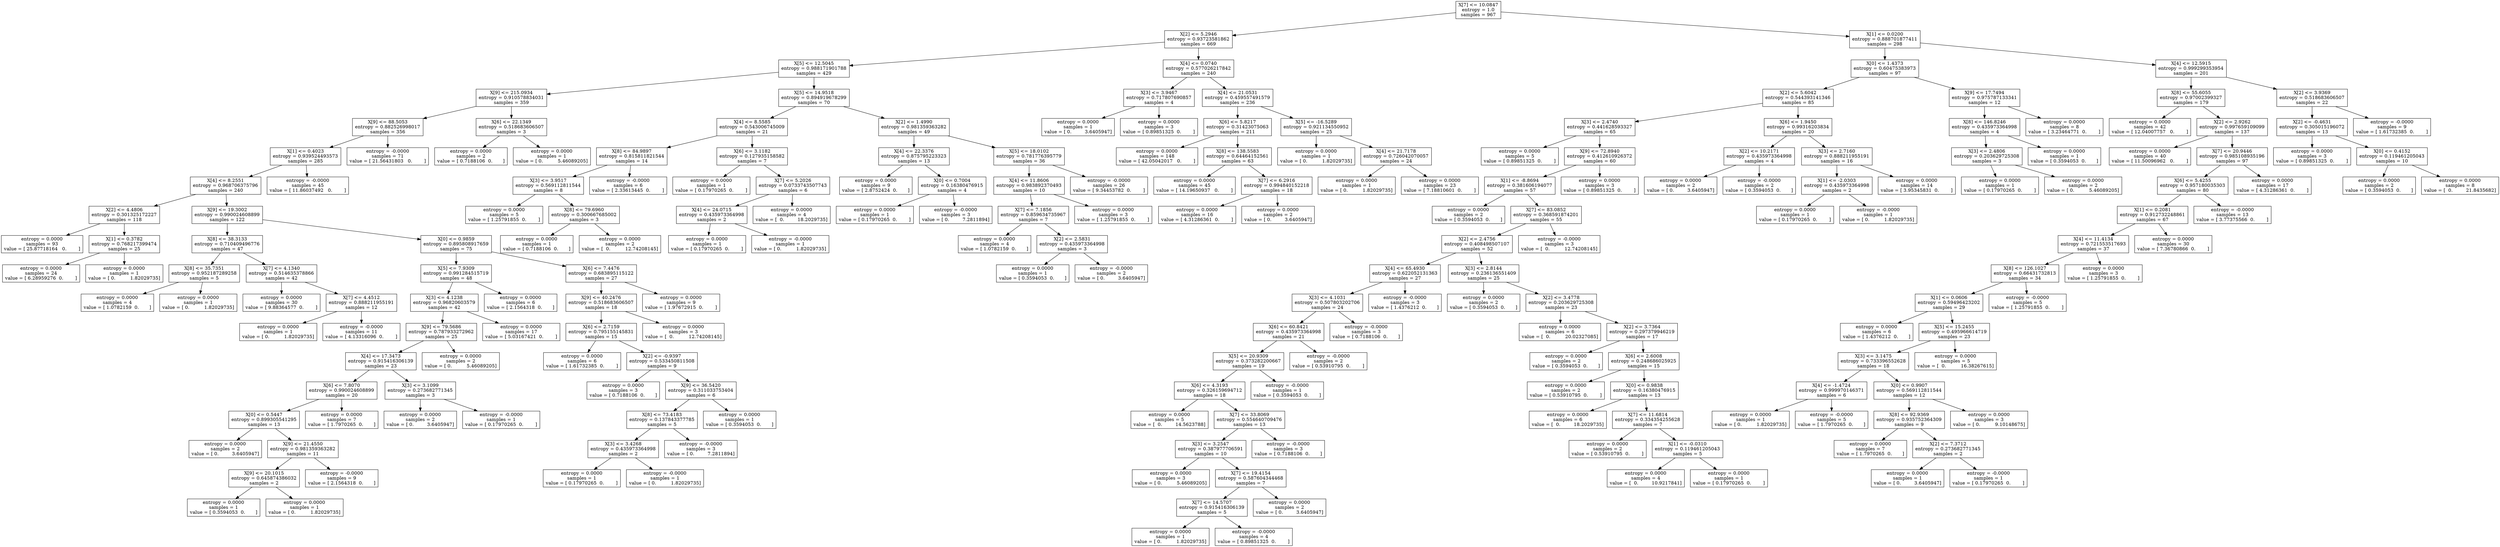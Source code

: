 digraph Tree {
0 [label="X[7] <= 10.0847\nentropy = 1.0\nsamples = 967", shape="box"] ;
1 [label="X[2] <= 5.2946\nentropy = 0.93723581862\nsamples = 669", shape="box"] ;
0 -> 1 ;
2 [label="X[5] <= 12.5045\nentropy = 0.988171901788\nsamples = 429", shape="box"] ;
1 -> 2 ;
3 [label="X[9] <= 215.0934\nentropy = 0.910578834031\nsamples = 359", shape="box"] ;
2 -> 3 ;
4 [label="X[9] <= 88.5053\nentropy = 0.882526998017\nsamples = 356", shape="box"] ;
3 -> 4 ;
5 [label="X[1] <= 0.4023\nentropy = 0.939524493573\nsamples = 285", shape="box"] ;
4 -> 5 ;
6 [label="X[4] <= 8.2551\nentropy = 0.968706375796\nsamples = 240", shape="box"] ;
5 -> 6 ;
7 [label="X[2] <= 4.4806\nentropy = 0.301325172227\nsamples = 118", shape="box"] ;
6 -> 7 ;
8 [label="entropy = 0.0000\nsamples = 93\nvalue = [ 25.87718164   0.        ]", shape="box"] ;
7 -> 8 ;
9 [label="X[1] <= 0.3782\nentropy = 0.768217399474\nsamples = 25", shape="box"] ;
7 -> 9 ;
10 [label="entropy = 0.0000\nsamples = 24\nvalue = [ 6.28959276  0.        ]", shape="box"] ;
9 -> 10 ;
11 [label="entropy = 0.0000\nsamples = 1\nvalue = [ 0.          1.82029735]", shape="box"] ;
9 -> 11 ;
12 [label="X[9] <= 19.3002\nentropy = 0.990024608899\nsamples = 122", shape="box"] ;
6 -> 12 ;
13 [label="X[8] <= 38.3133\nentropy = 0.710409496776\nsamples = 47", shape="box"] ;
12 -> 13 ;
14 [label="X[8] <= 35.7351\nentropy = 0.952187289258\nsamples = 5", shape="box"] ;
13 -> 14 ;
15 [label="entropy = 0.0000\nsamples = 4\nvalue = [ 1.0782159  0.       ]", shape="box"] ;
14 -> 15 ;
16 [label="entropy = 0.0000\nsamples = 1\nvalue = [ 0.          1.82029735]", shape="box"] ;
14 -> 16 ;
17 [label="X[7] <= 4.1340\nentropy = 0.514635378866\nsamples = 42", shape="box"] ;
13 -> 17 ;
18 [label="entropy = 0.0000\nsamples = 30\nvalue = [ 9.88364577  0.        ]", shape="box"] ;
17 -> 18 ;
19 [label="X[7] <= 4.4512\nentropy = 0.888211955191\nsamples = 12", shape="box"] ;
17 -> 19 ;
20 [label="entropy = 0.0000\nsamples = 1\nvalue = [ 0.          1.82029735]", shape="box"] ;
19 -> 20 ;
21 [label="entropy = -0.0000\nsamples = 11\nvalue = [ 4.13316096  0.        ]", shape="box"] ;
19 -> 21 ;
22 [label="X[0] <= 0.9859\nentropy = 0.895808917659\nsamples = 75", shape="box"] ;
12 -> 22 ;
23 [label="X[5] <= 7.9309\nentropy = 0.991284515719\nsamples = 48", shape="box"] ;
22 -> 23 ;
24 [label="X[3] <= 4.1238\nentropy = 0.96820603579\nsamples = 42", shape="box"] ;
23 -> 24 ;
25 [label="X[9] <= 79.5686\nentropy = 0.787933272962\nsamples = 25", shape="box"] ;
24 -> 25 ;
26 [label="X[4] <= 17.3473\nentropy = 0.915416306139\nsamples = 23", shape="box"] ;
25 -> 26 ;
27 [label="X[6] <= 7.8070\nentropy = 0.990024608899\nsamples = 20", shape="box"] ;
26 -> 27 ;
28 [label="X[0] <= 0.5447\nentropy = 0.899305541295\nsamples = 13", shape="box"] ;
27 -> 28 ;
29 [label="entropy = 0.0000\nsamples = 2\nvalue = [ 0.         3.6405947]", shape="box"] ;
28 -> 29 ;
30 [label="X[9] <= 21.4550\nentropy = 0.981359363282\nsamples = 11", shape="box"] ;
28 -> 30 ;
31 [label="X[9] <= 20.1015\nentropy = 0.645874386032\nsamples = 2", shape="box"] ;
30 -> 31 ;
32 [label="entropy = 0.0000\nsamples = 1\nvalue = [ 0.3594053  0.       ]", shape="box"] ;
31 -> 32 ;
33 [label="entropy = 0.0000\nsamples = 1\nvalue = [ 0.          1.82029735]", shape="box"] ;
31 -> 33 ;
34 [label="entropy = -0.0000\nsamples = 9\nvalue = [ 2.1564318  0.       ]", shape="box"] ;
30 -> 34 ;
35 [label="entropy = 0.0000\nsamples = 7\nvalue = [ 1.7970265  0.       ]", shape="box"] ;
27 -> 35 ;
36 [label="X[3] <= 3.1099\nentropy = 0.273682771345\nsamples = 3", shape="box"] ;
26 -> 36 ;
37 [label="entropy = 0.0000\nsamples = 2\nvalue = [ 0.         3.6405947]", shape="box"] ;
36 -> 37 ;
38 [label="entropy = -0.0000\nsamples = 1\nvalue = [ 0.17970265  0.        ]", shape="box"] ;
36 -> 38 ;
39 [label="entropy = 0.0000\nsamples = 2\nvalue = [ 0.          5.46089205]", shape="box"] ;
25 -> 39 ;
40 [label="entropy = 0.0000\nsamples = 17\nvalue = [ 5.03167421  0.        ]", shape="box"] ;
24 -> 40 ;
41 [label="entropy = 0.0000\nsamples = 6\nvalue = [ 2.1564318  0.       ]", shape="box"] ;
23 -> 41 ;
42 [label="X[6] <= 7.4476\nentropy = 0.683895115122\nsamples = 27", shape="box"] ;
22 -> 42 ;
43 [label="X[9] <= 40.2476\nentropy = 0.518683606507\nsamples = 18", shape="box"] ;
42 -> 43 ;
44 [label="X[6] <= 2.7159\nentropy = 0.795155145831\nsamples = 15", shape="box"] ;
43 -> 44 ;
45 [label="entropy = 0.0000\nsamples = 6\nvalue = [ 1.61732385  0.        ]", shape="box"] ;
44 -> 45 ;
46 [label="X[2] <= -0.9397\nentropy = 0.533450811508\nsamples = 9", shape="box"] ;
44 -> 46 ;
47 [label="entropy = 0.0000\nsamples = 3\nvalue = [ 0.7188106  0.       ]", shape="box"] ;
46 -> 47 ;
48 [label="X[9] <= 36.5420\nentropy = 0.311033753404\nsamples = 6", shape="box"] ;
46 -> 48 ;
49 [label="X[8] <= 73.4183\nentropy = 0.137843377785\nsamples = 5", shape="box"] ;
48 -> 49 ;
50 [label="X[3] <= 3.4268\nentropy = 0.435973364998\nsamples = 2", shape="box"] ;
49 -> 50 ;
51 [label="entropy = 0.0000\nsamples = 1\nvalue = [ 0.17970265  0.        ]", shape="box"] ;
50 -> 51 ;
52 [label="entropy = -0.0000\nsamples = 1\nvalue = [ 0.          1.82029735]", shape="box"] ;
50 -> 52 ;
53 [label="entropy = -0.0000\nsamples = 3\nvalue = [ 0.         7.2811894]", shape="box"] ;
49 -> 53 ;
54 [label="entropy = 0.0000\nsamples = 1\nvalue = [ 0.3594053  0.       ]", shape="box"] ;
48 -> 54 ;
55 [label="entropy = 0.0000\nsamples = 3\nvalue = [  0.          12.74208145]", shape="box"] ;
43 -> 55 ;
56 [label="entropy = 0.0000\nsamples = 9\nvalue = [ 1.97672915  0.        ]", shape="box"] ;
42 -> 56 ;
57 [label="entropy = -0.0000\nsamples = 45\nvalue = [ 11.86037492   0.        ]", shape="box"] ;
5 -> 57 ;
58 [label="entropy = -0.0000\nsamples = 71\nvalue = [ 21.56431803   0.        ]", shape="box"] ;
4 -> 58 ;
59 [label="X[6] <= 22.1349\nentropy = 0.518683606507\nsamples = 3", shape="box"] ;
3 -> 59 ;
60 [label="entropy = 0.0000\nsamples = 2\nvalue = [ 0.7188106  0.       ]", shape="box"] ;
59 -> 60 ;
61 [label="entropy = 0.0000\nsamples = 1\nvalue = [ 0.          5.46089205]", shape="box"] ;
59 -> 61 ;
62 [label="X[5] <= 14.9518\nentropy = 0.894919678299\nsamples = 70", shape="box"] ;
2 -> 62 ;
63 [label="X[4] <= 8.5585\nentropy = 0.543006745009\nsamples = 21", shape="box"] ;
62 -> 63 ;
64 [label="X[8] <= 84.9897\nentropy = 0.815811821544\nsamples = 14", shape="box"] ;
63 -> 64 ;
65 [label="X[3] <= 3.9517\nentropy = 0.569112811544\nsamples = 8", shape="box"] ;
64 -> 65 ;
66 [label="entropy = 0.0000\nsamples = 5\nvalue = [ 1.25791855  0.        ]", shape="box"] ;
65 -> 66 ;
67 [label="X[8] <= 79.6960\nentropy = 0.300667685002\nsamples = 3", shape="box"] ;
65 -> 67 ;
68 [label="entropy = 0.0000\nsamples = 1\nvalue = [ 0.7188106  0.       ]", shape="box"] ;
67 -> 68 ;
69 [label="entropy = 0.0000\nsamples = 2\nvalue = [  0.          12.74208145]", shape="box"] ;
67 -> 69 ;
70 [label="entropy = -0.0000\nsamples = 6\nvalue = [ 2.33613445  0.        ]", shape="box"] ;
64 -> 70 ;
71 [label="X[6] <= 3.1182\nentropy = 0.127935158582\nsamples = 7", shape="box"] ;
63 -> 71 ;
72 [label="entropy = 0.0000\nsamples = 1\nvalue = [ 0.17970265  0.        ]", shape="box"] ;
71 -> 72 ;
73 [label="X[7] <= 5.2026\nentropy = 0.0733743507743\nsamples = 6", shape="box"] ;
71 -> 73 ;
74 [label="X[4] <= 24.0715\nentropy = 0.435973364998\nsamples = 2", shape="box"] ;
73 -> 74 ;
75 [label="entropy = 0.0000\nsamples = 1\nvalue = [ 0.17970265  0.        ]", shape="box"] ;
74 -> 75 ;
76 [label="entropy = -0.0000\nsamples = 1\nvalue = [ 0.          1.82029735]", shape="box"] ;
74 -> 76 ;
77 [label="entropy = 0.0000\nsamples = 4\nvalue = [  0.         18.2029735]", shape="box"] ;
73 -> 77 ;
78 [label="X[2] <= 1.4990\nentropy = 0.981359363282\nsamples = 49", shape="box"] ;
62 -> 78 ;
79 [label="X[4] <= 22.3376\nentropy = 0.875795223323\nsamples = 13", shape="box"] ;
78 -> 79 ;
80 [label="entropy = 0.0000\nsamples = 9\nvalue = [ 2.8752424  0.       ]", shape="box"] ;
79 -> 80 ;
81 [label="X[0] <= 0.7004\nentropy = 0.16380476915\nsamples = 4", shape="box"] ;
79 -> 81 ;
82 [label="entropy = 0.0000\nsamples = 1\nvalue = [ 0.17970265  0.        ]", shape="box"] ;
81 -> 82 ;
83 [label="entropy = -0.0000\nsamples = 3\nvalue = [ 0.         7.2811894]", shape="box"] ;
81 -> 83 ;
84 [label="X[5] <= 18.0102\nentropy = 0.781776395779\nsamples = 36", shape="box"] ;
78 -> 84 ;
85 [label="X[4] <= 11.8606\nentropy = 0.983892370493\nsamples = 10", shape="box"] ;
84 -> 85 ;
86 [label="X[7] <= 7.1856\nentropy = 0.859634735967\nsamples = 7", shape="box"] ;
85 -> 86 ;
87 [label="entropy = 0.0000\nsamples = 4\nvalue = [ 1.0782159  0.       ]", shape="box"] ;
86 -> 87 ;
88 [label="X[2] <= 2.5831\nentropy = 0.435973364998\nsamples = 3", shape="box"] ;
86 -> 88 ;
89 [label="entropy = 0.0000\nsamples = 1\nvalue = [ 0.3594053  0.       ]", shape="box"] ;
88 -> 89 ;
90 [label="entropy = -0.0000\nsamples = 2\nvalue = [ 0.         3.6405947]", shape="box"] ;
88 -> 90 ;
91 [label="entropy = 0.0000\nsamples = 3\nvalue = [ 1.25791855  0.        ]", shape="box"] ;
85 -> 91 ;
92 [label="entropy = -0.0000\nsamples = 26\nvalue = [ 9.34453782  0.        ]", shape="box"] ;
84 -> 92 ;
93 [label="X[4] <= 0.0740\nentropy = 0.577026217842\nsamples = 240", shape="box"] ;
1 -> 93 ;
94 [label="X[3] <= 3.9467\nentropy = 0.717807690857\nsamples = 4", shape="box"] ;
93 -> 94 ;
95 [label="entropy = 0.0000\nsamples = 1\nvalue = [ 0.         3.6405947]", shape="box"] ;
94 -> 95 ;
96 [label="entropy = 0.0000\nsamples = 3\nvalue = [ 0.89851325  0.        ]", shape="box"] ;
94 -> 96 ;
97 [label="X[4] <= 21.0531\nentropy = 0.459557491579\nsamples = 236", shape="box"] ;
93 -> 97 ;
98 [label="X[6] <= 5.8217\nentropy = 0.31423075063\nsamples = 211", shape="box"] ;
97 -> 98 ;
99 [label="entropy = 0.0000\nsamples = 148\nvalue = [ 42.05042017   0.        ]", shape="box"] ;
98 -> 99 ;
100 [label="X[8] <= 138.5583\nentropy = 0.64464152561\nsamples = 63", shape="box"] ;
98 -> 100 ;
101 [label="entropy = 0.0000\nsamples = 45\nvalue = [ 14.19650937   0.        ]", shape="box"] ;
100 -> 101 ;
102 [label="X[7] <= 6.2916\nentropy = 0.994840152218\nsamples = 18", shape="box"] ;
100 -> 102 ;
103 [label="entropy = 0.0000\nsamples = 16\nvalue = [ 4.31286361  0.        ]", shape="box"] ;
102 -> 103 ;
104 [label="entropy = 0.0000\nsamples = 2\nvalue = [ 0.         3.6405947]", shape="box"] ;
102 -> 104 ;
105 [label="X[5] <= -16.5289\nentropy = 0.921134550952\nsamples = 25", shape="box"] ;
97 -> 105 ;
106 [label="entropy = 0.0000\nsamples = 1\nvalue = [ 0.          1.82029735]", shape="box"] ;
105 -> 106 ;
107 [label="X[4] <= 21.7178\nentropy = 0.726042070057\nsamples = 24", shape="box"] ;
105 -> 107 ;
108 [label="entropy = 0.0000\nsamples = 1\nvalue = [ 0.          1.82029735]", shape="box"] ;
107 -> 108 ;
109 [label="entropy = 0.0000\nsamples = 23\nvalue = [ 7.18810601  0.        ]", shape="box"] ;
107 -> 109 ;
110 [label="X[1] <= 0.0200\nentropy = 0.888701877411\nsamples = 298", shape="box"] ;
0 -> 110 ;
111 [label="X[0] <= 1.4373\nentropy = 0.60475383973\nsamples = 97", shape="box"] ;
110 -> 111 ;
112 [label="X[2] <= 5.6042\nentropy = 0.544393141346\nsamples = 85", shape="box"] ;
111 -> 112 ;
113 [label="X[3] <= 2.4740\nentropy = 0.441628593327\nsamples = 65", shape="box"] ;
112 -> 113 ;
114 [label="entropy = 0.0000\nsamples = 5\nvalue = [ 0.89851325  0.        ]", shape="box"] ;
113 -> 114 ;
115 [label="X[9] <= 72.8940\nentropy = 0.412610926372\nsamples = 60", shape="box"] ;
113 -> 115 ;
116 [label="X[1] <= -8.8694\nentropy = 0.381606194077\nsamples = 57", shape="box"] ;
115 -> 116 ;
117 [label="entropy = 0.0000\nsamples = 2\nvalue = [ 0.3594053  0.       ]", shape="box"] ;
116 -> 117 ;
118 [label="X[7] <= 83.0852\nentropy = 0.368591874201\nsamples = 55", shape="box"] ;
116 -> 118 ;
119 [label="X[2] <= 2.4756\nentropy = 0.408498507107\nsamples = 52", shape="box"] ;
118 -> 119 ;
120 [label="X[4] <= 65.4930\nentropy = 0.622052131363\nsamples = 27", shape="box"] ;
119 -> 120 ;
121 [label="X[3] <= 4.1031\nentropy = 0.507803202706\nsamples = 24", shape="box"] ;
120 -> 121 ;
122 [label="X[6] <= 60.8421\nentropy = 0.435973364998\nsamples = 21", shape="box"] ;
121 -> 122 ;
123 [label="X[5] <= 20.9309\nentropy = 0.373282200667\nsamples = 19", shape="box"] ;
122 -> 123 ;
124 [label="X[6] <= 4.3193\nentropy = 0.326159694712\nsamples = 18", shape="box"] ;
123 -> 124 ;
125 [label="entropy = 0.0000\nsamples = 5\nvalue = [  0.         14.5623788]", shape="box"] ;
124 -> 125 ;
126 [label="X[7] <= 33.8069\nentropy = 0.554640709476\nsamples = 13", shape="box"] ;
124 -> 126 ;
127 [label="X[3] <= 3.2547\nentropy = 0.387977706591\nsamples = 10", shape="box"] ;
126 -> 127 ;
128 [label="entropy = 0.0000\nsamples = 3\nvalue = [ 0.          5.46089205]", shape="box"] ;
127 -> 128 ;
129 [label="X[7] <= 19.4154\nentropy = 0.587604344468\nsamples = 7", shape="box"] ;
127 -> 129 ;
130 [label="X[7] <= 14.5707\nentropy = 0.915416306139\nsamples = 5", shape="box"] ;
129 -> 130 ;
131 [label="entropy = 0.0000\nsamples = 1\nvalue = [ 0.          1.82029735]", shape="box"] ;
130 -> 131 ;
132 [label="entropy = -0.0000\nsamples = 4\nvalue = [ 0.89851325  0.        ]", shape="box"] ;
130 -> 132 ;
133 [label="entropy = 0.0000\nsamples = 2\nvalue = [ 0.         3.6405947]", shape="box"] ;
129 -> 133 ;
134 [label="entropy = -0.0000\nsamples = 3\nvalue = [ 0.7188106  0.       ]", shape="box"] ;
126 -> 134 ;
135 [label="entropy = -0.0000\nsamples = 1\nvalue = [ 0.3594053  0.       ]", shape="box"] ;
123 -> 135 ;
136 [label="entropy = -0.0000\nsamples = 2\nvalue = [ 0.53910795  0.        ]", shape="box"] ;
122 -> 136 ;
137 [label="entropy = -0.0000\nsamples = 3\nvalue = [ 0.7188106  0.       ]", shape="box"] ;
121 -> 137 ;
138 [label="entropy = -0.0000\nsamples = 3\nvalue = [ 1.4376212  0.       ]", shape="box"] ;
120 -> 138 ;
139 [label="X[3] <= 2.8144\nentropy = 0.236136551409\nsamples = 25", shape="box"] ;
119 -> 139 ;
140 [label="entropy = 0.0000\nsamples = 2\nvalue = [ 0.3594053  0.       ]", shape="box"] ;
139 -> 140 ;
141 [label="X[2] <= 3.4778\nentropy = 0.203629725308\nsamples = 23", shape="box"] ;
139 -> 141 ;
142 [label="entropy = 0.0000\nsamples = 6\nvalue = [  0.          20.02327085]", shape="box"] ;
141 -> 142 ;
143 [label="X[2] <= 3.7364\nentropy = 0.297379946219\nsamples = 17", shape="box"] ;
141 -> 143 ;
144 [label="entropy = 0.0000\nsamples = 2\nvalue = [ 0.3594053  0.       ]", shape="box"] ;
143 -> 144 ;
145 [label="X[6] <= 2.6008\nentropy = 0.248686025925\nsamples = 15", shape="box"] ;
143 -> 145 ;
146 [label="entropy = 0.0000\nsamples = 2\nvalue = [ 0.53910795  0.        ]", shape="box"] ;
145 -> 146 ;
147 [label="X[0] <= 0.9838\nentropy = 0.16380476915\nsamples = 13", shape="box"] ;
145 -> 147 ;
148 [label="entropy = 0.0000\nsamples = 6\nvalue = [  0.         18.2029735]", shape="box"] ;
147 -> 148 ;
149 [label="X[7] <= 11.6814\nentropy = 0.334354255628\nsamples = 7", shape="box"] ;
147 -> 149 ;
150 [label="entropy = 0.0000\nsamples = 2\nvalue = [ 0.53910795  0.        ]", shape="box"] ;
149 -> 150 ;
151 [label="X[1] <= -0.0310\nentropy = 0.119461205043\nsamples = 5", shape="box"] ;
149 -> 151 ;
152 [label="entropy = 0.0000\nsamples = 4\nvalue = [  0.         10.9217841]", shape="box"] ;
151 -> 152 ;
153 [label="entropy = 0.0000\nsamples = 1\nvalue = [ 0.17970265  0.        ]", shape="box"] ;
151 -> 153 ;
154 [label="entropy = -0.0000\nsamples = 3\nvalue = [  0.          12.74208145]", shape="box"] ;
118 -> 154 ;
155 [label="entropy = 0.0000\nsamples = 3\nvalue = [ 0.89851325  0.        ]", shape="box"] ;
115 -> 155 ;
156 [label="X[6] <= 1.9450\nentropy = 0.99316203834\nsamples = 20", shape="box"] ;
112 -> 156 ;
157 [label="X[2] <= 10.2171\nentropy = 0.435973364998\nsamples = 4", shape="box"] ;
156 -> 157 ;
158 [label="entropy = 0.0000\nsamples = 2\nvalue = [ 0.         3.6405947]", shape="box"] ;
157 -> 158 ;
159 [label="entropy = -0.0000\nsamples = 2\nvalue = [ 0.3594053  0.       ]", shape="box"] ;
157 -> 159 ;
160 [label="X[3] <= 2.7160\nentropy = 0.888211955191\nsamples = 16", shape="box"] ;
156 -> 160 ;
161 [label="X[1] <= -2.0303\nentropy = 0.435973364998\nsamples = 2", shape="box"] ;
160 -> 161 ;
162 [label="entropy = 0.0000\nsamples = 1\nvalue = [ 0.17970265  0.        ]", shape="box"] ;
161 -> 162 ;
163 [label="entropy = -0.0000\nsamples = 1\nvalue = [ 0.          1.82029735]", shape="box"] ;
161 -> 163 ;
164 [label="entropy = 0.0000\nsamples = 14\nvalue = [ 3.95345831  0.        ]", shape="box"] ;
160 -> 164 ;
165 [label="X[9] <= 17.7494\nentropy = 0.975787133341\nsamples = 12", shape="box"] ;
111 -> 165 ;
166 [label="X[8] <= 146.8246\nentropy = 0.435973364998\nsamples = 4", shape="box"] ;
165 -> 166 ;
167 [label="X[3] <= 2.4806\nentropy = 0.203629725308\nsamples = 3", shape="box"] ;
166 -> 167 ;
168 [label="entropy = 0.0000\nsamples = 1\nvalue = [ 0.17970265  0.        ]", shape="box"] ;
167 -> 168 ;
169 [label="entropy = 0.0000\nsamples = 2\nvalue = [ 0.          5.46089205]", shape="box"] ;
167 -> 169 ;
170 [label="entropy = 0.0000\nsamples = 1\nvalue = [ 0.3594053  0.       ]", shape="box"] ;
166 -> 170 ;
171 [label="entropy = 0.0000\nsamples = 8\nvalue = [ 3.23464771  0.        ]", shape="box"] ;
165 -> 171 ;
172 [label="X[4] <= 12.5915\nentropy = 0.999299353954\nsamples = 201", shape="box"] ;
110 -> 172 ;
173 [label="X[8] <= 55.6055\nentropy = 0.97002399327\nsamples = 179", shape="box"] ;
172 -> 173 ;
174 [label="entropy = 0.0000\nsamples = 42\nvalue = [ 12.04007757   0.        ]", shape="box"] ;
173 -> 174 ;
175 [label="X[2] <= 2.9262\nentropy = 0.997659109099\nsamples = 137", shape="box"] ;
173 -> 175 ;
176 [label="entropy = 0.0000\nsamples = 40\nvalue = [ 11.50096962   0.        ]", shape="box"] ;
175 -> 176 ;
177 [label="X[7] <= 20.9446\nentropy = 0.985108935196\nsamples = 97", shape="box"] ;
175 -> 177 ;
178 [label="X[6] <= 5.4255\nentropy = 0.957180035303\nsamples = 80", shape="box"] ;
177 -> 178 ;
179 [label="X[1] <= 0.2081\nentropy = 0.912732248861\nsamples = 67", shape="box"] ;
178 -> 179 ;
180 [label="X[4] <= 11.4134\nentropy = 0.721553517693\nsamples = 37", shape="box"] ;
179 -> 180 ;
181 [label="X[8] <= 126.1027\nentropy = 0.66431732813\nsamples = 34", shape="box"] ;
180 -> 181 ;
182 [label="X[1] <= 0.0606\nentropy = 0.59496423202\nsamples = 29", shape="box"] ;
181 -> 182 ;
183 [label="entropy = 0.0000\nsamples = 6\nvalue = [ 1.4376212  0.       ]", shape="box"] ;
182 -> 183 ;
184 [label="X[5] <= 15.2455\nentropy = 0.495966614719\nsamples = 23", shape="box"] ;
182 -> 184 ;
185 [label="X[3] <= 3.1475\nentropy = 0.733396552628\nsamples = 18", shape="box"] ;
184 -> 185 ;
186 [label="X[4] <= -1.4724\nentropy = 0.999970146371\nsamples = 6", shape="box"] ;
185 -> 186 ;
187 [label="entropy = 0.0000\nsamples = 1\nvalue = [ 0.          1.82029735]", shape="box"] ;
186 -> 187 ;
188 [label="entropy = -0.0000\nsamples = 5\nvalue = [ 1.7970265  0.       ]", shape="box"] ;
186 -> 188 ;
189 [label="X[0] <= 0.9907\nentropy = 0.569112811544\nsamples = 12", shape="box"] ;
185 -> 189 ;
190 [label="X[8] <= 92.9369\nentropy = 0.935752364309\nsamples = 9", shape="box"] ;
189 -> 190 ;
191 [label="entropy = 0.0000\nsamples = 7\nvalue = [ 1.7970265  0.       ]", shape="box"] ;
190 -> 191 ;
192 [label="X[2] <= 7.3712\nentropy = 0.273682771345\nsamples = 2", shape="box"] ;
190 -> 192 ;
193 [label="entropy = 0.0000\nsamples = 1\nvalue = [ 0.         3.6405947]", shape="box"] ;
192 -> 193 ;
194 [label="entropy = -0.0000\nsamples = 1\nvalue = [ 0.17970265  0.        ]", shape="box"] ;
192 -> 194 ;
195 [label="entropy = 0.0000\nsamples = 3\nvalue = [ 0.          9.10148675]", shape="box"] ;
189 -> 195 ;
196 [label="entropy = 0.0000\nsamples = 5\nvalue = [  0.          16.38267615]", shape="box"] ;
184 -> 196 ;
197 [label="entropy = -0.0000\nsamples = 5\nvalue = [ 1.25791855  0.        ]", shape="box"] ;
181 -> 197 ;
198 [label="entropy = 0.0000\nsamples = 3\nvalue = [ 1.25791855  0.        ]", shape="box"] ;
180 -> 198 ;
199 [label="entropy = 0.0000\nsamples = 30\nvalue = [ 7.36780866  0.        ]", shape="box"] ;
179 -> 199 ;
200 [label="entropy = -0.0000\nsamples = 13\nvalue = [ 3.77375566  0.        ]", shape="box"] ;
178 -> 200 ;
201 [label="entropy = 0.0000\nsamples = 17\nvalue = [ 4.31286361  0.        ]", shape="box"] ;
177 -> 201 ;
202 [label="X[2] <= 3.9369\nentropy = 0.518683606507\nsamples = 22", shape="box"] ;
172 -> 202 ;
203 [label="X[2] <= -0.4631\nentropy = 0.305015196072\nsamples = 13", shape="box"] ;
202 -> 203 ;
204 [label="entropy = 0.0000\nsamples = 3\nvalue = [ 0.89851325  0.        ]", shape="box"] ;
203 -> 204 ;
205 [label="X[0] <= 0.4152\nentropy = 0.119461205043\nsamples = 10", shape="box"] ;
203 -> 205 ;
206 [label="entropy = 0.0000\nsamples = 2\nvalue = [ 0.3594053  0.       ]", shape="box"] ;
205 -> 206 ;
207 [label="entropy = 0.0000\nsamples = 8\nvalue = [  0.         21.8435682]", shape="box"] ;
205 -> 207 ;
208 [label="entropy = -0.0000\nsamples = 9\nvalue = [ 1.61732385  0.        ]", shape="box"] ;
202 -> 208 ;
}